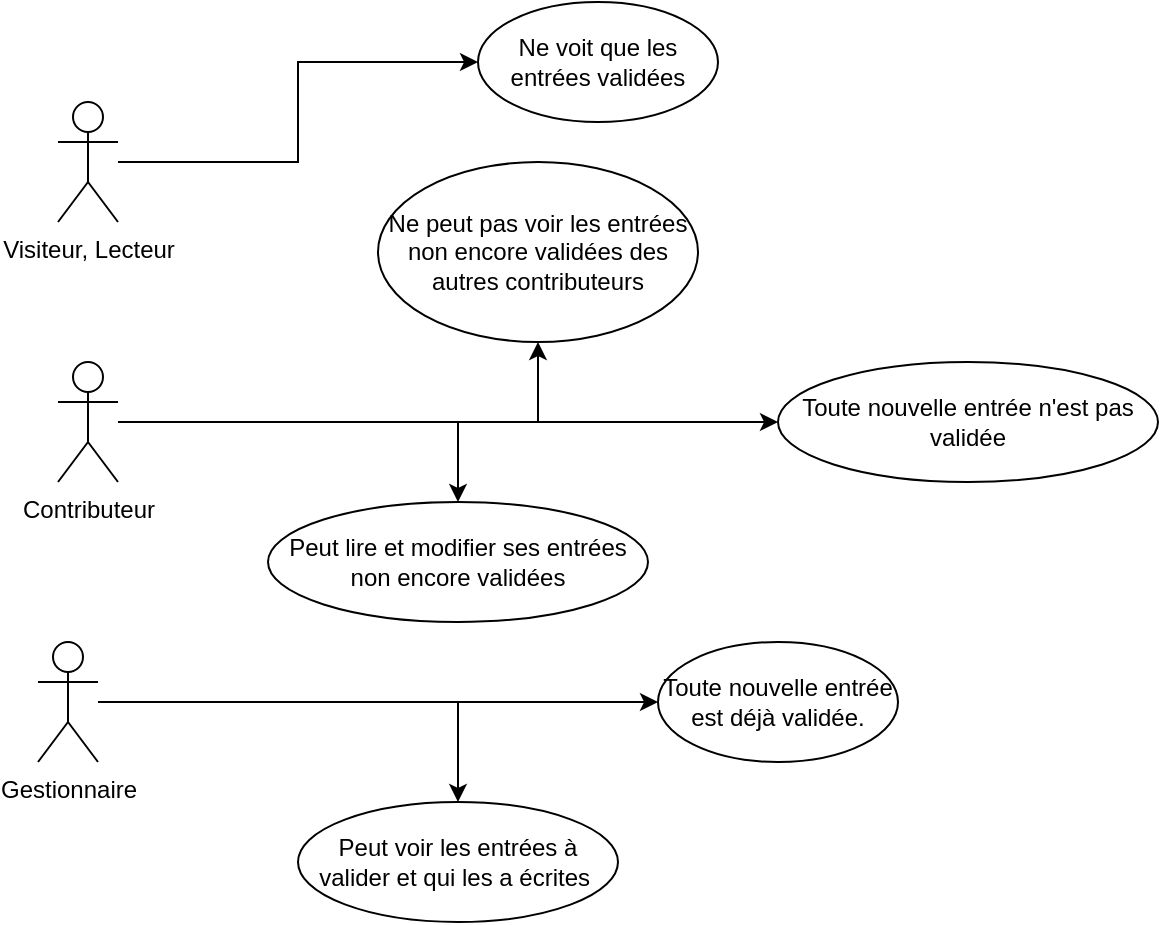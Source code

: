 <mxfile version="14.7.4" type="embed" pages="2"><diagram id="4JsUxAiySDPQtdLla153" name="Page-1"><mxGraphModel dx="414" dy="361" grid="1" gridSize="10" guides="1" tooltips="1" connect="1" arrows="1" fold="1" page="1" pageScale="1" pageWidth="827" pageHeight="1169" math="0" shadow="0"><root><mxCell id="0"/><mxCell id="1" parent="0"/><mxCell id="kDhTbPjexYdh9FyA43il-3" value="" style="edgeStyle=orthogonalEdgeStyle;rounded=0;orthogonalLoop=1;jettySize=auto;html=1;" parent="1" source="kDhTbPjexYdh9FyA43il-1" target="kDhTbPjexYdh9FyA43il-2" edge="1"><mxGeometry relative="1" as="geometry"/></mxCell><mxCell id="kDhTbPjexYdh9FyA43il-1" value="Visiteur, Lecteur" style="shape=umlActor;verticalLabelPosition=bottom;verticalAlign=top;html=1;outlineConnect=0;" parent="1" vertex="1"><mxGeometry x="170" y="80" width="30" height="60" as="geometry"/></mxCell><mxCell id="kDhTbPjexYdh9FyA43il-2" value="Ne voit que les entrées validées" style="ellipse;whiteSpace=wrap;html=1;verticalAlign=middle;" parent="1" vertex="1"><mxGeometry x="380" y="30" width="120" height="60" as="geometry"/></mxCell><mxCell id="kDhTbPjexYdh9FyA43il-6" value="" style="edgeStyle=orthogonalEdgeStyle;rounded=0;orthogonalLoop=1;jettySize=auto;html=1;" parent="1" source="kDhTbPjexYdh9FyA43il-4" target="kDhTbPjexYdh9FyA43il-5" edge="1"><mxGeometry relative="1" as="geometry"/></mxCell><mxCell id="kDhTbPjexYdh9FyA43il-11" value="" style="edgeStyle=orthogonalEdgeStyle;rounded=0;orthogonalLoop=1;jettySize=auto;html=1;" parent="1" source="kDhTbPjexYdh9FyA43il-4" target="kDhTbPjexYdh9FyA43il-10" edge="1"><mxGeometry relative="1" as="geometry"/></mxCell><mxCell id="kDhTbPjexYdh9FyA43il-15" value="" style="edgeStyle=orthogonalEdgeStyle;rounded=0;orthogonalLoop=1;jettySize=auto;html=1;" parent="1" source="kDhTbPjexYdh9FyA43il-4" target="kDhTbPjexYdh9FyA43il-14" edge="1"><mxGeometry relative="1" as="geometry"/></mxCell><mxCell id="kDhTbPjexYdh9FyA43il-4" value="Contributeur" style="shape=umlActor;verticalLabelPosition=bottom;verticalAlign=top;html=1;outlineConnect=0;" parent="1" vertex="1"><mxGeometry x="170" y="210" width="30" height="60" as="geometry"/></mxCell><mxCell id="kDhTbPjexYdh9FyA43il-5" value="Toute nouvelle entrée n'est pas validée" style="ellipse;whiteSpace=wrap;html=1;verticalAlign=middle;" parent="1" vertex="1"><mxGeometry x="530" y="210" width="190" height="60" as="geometry"/></mxCell><mxCell id="kDhTbPjexYdh9FyA43il-9" value="" style="edgeStyle=orthogonalEdgeStyle;rounded=0;orthogonalLoop=1;jettySize=auto;html=1;" parent="1" source="kDhTbPjexYdh9FyA43il-7" target="kDhTbPjexYdh9FyA43il-8" edge="1"><mxGeometry relative="1" as="geometry"/></mxCell><mxCell id="kDhTbPjexYdh9FyA43il-13" value="" style="edgeStyle=orthogonalEdgeStyle;rounded=0;orthogonalLoop=1;jettySize=auto;html=1;" parent="1" source="kDhTbPjexYdh9FyA43il-7" target="kDhTbPjexYdh9FyA43il-12" edge="1"><mxGeometry relative="1" as="geometry"/></mxCell><mxCell id="kDhTbPjexYdh9FyA43il-7" value="Gestionnaire" style="shape=umlActor;verticalLabelPosition=bottom;verticalAlign=top;html=1;outlineConnect=0;" parent="1" vertex="1"><mxGeometry x="160" y="350" width="30" height="60" as="geometry"/></mxCell><mxCell id="kDhTbPjexYdh9FyA43il-8" value="Toute nouvelle entrée est déjà validée." style="ellipse;whiteSpace=wrap;html=1;verticalAlign=middle;" parent="1" vertex="1"><mxGeometry x="470" y="350" width="120" height="60" as="geometry"/></mxCell><mxCell id="kDhTbPjexYdh9FyA43il-10" value="Peut lire et modifier ses entrées non encore validées" style="ellipse;whiteSpace=wrap;html=1;verticalAlign=middle;" parent="1" vertex="1"><mxGeometry x="275" y="280" width="190" height="60" as="geometry"/></mxCell><mxCell id="kDhTbPjexYdh9FyA43il-12" value="Peut voir les entrées à valider et qui les a écrites&amp;nbsp;" style="ellipse;whiteSpace=wrap;html=1;verticalAlign=middle;" parent="1" vertex="1"><mxGeometry x="290" y="430" width="160" height="60" as="geometry"/></mxCell><mxCell id="kDhTbPjexYdh9FyA43il-14" value="Ne peut pas voir les entrées non encore validées des autres contributeurs" style="ellipse;whiteSpace=wrap;html=1;verticalAlign=middle;" parent="1" vertex="1"><mxGeometry x="330" y="110" width="160" height="90" as="geometry"/></mxCell></root></mxGraphModel></diagram><diagram id="moBVdDYbZD5NaldZmEP5" name="Page-2"><mxGraphModel dx="414" dy="361" grid="1" gridSize="10" guides="1" tooltips="1" connect="1" arrows="1" fold="1" page="1" pageScale="1" pageWidth="827" pageHeight="1169" math="0" shadow="0"><root><mxCell id="WgPoqEFt5y4-oW4lnpQc-0"/><mxCell id="WgPoqEFt5y4-oW4lnpQc-1" parent="WgPoqEFt5y4-oW4lnpQc-0"/></root></mxGraphModel></diagram></mxfile>